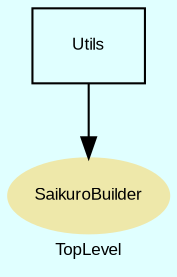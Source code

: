 digraph TopLevel {
    label = "TopLevel"
    compound = true
    fontname = Arial
    fontsize = 8
    bgcolor = lightcyan1
    node [
        color = black,
        fontname = Arial,
        fontsize = 8
    ]

    SaikuroBuilder [
        fontcolor = black,
        shape = ellipse,
        URL = "classes/SaikuroBuilder.html",
        color = palegoldenrod,
        style = filled,
        label = "SaikuroBuilder"
    ]

    Utils [
        shape = box,
        URL = "classes/Utils.html",
        label = "Utils"
    ]

    Utils -> SaikuroBuilder [

    ]

}

